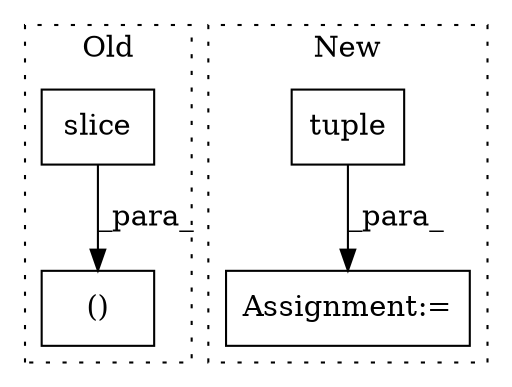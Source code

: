 digraph G {
subgraph cluster0 {
1 [label="slice" a="32" s="1179,1189" l="6,1" shape="box"];
4 [label="()" a="106" s="1155" l="35" shape="box"];
label = "Old";
style="dotted";
}
subgraph cluster1 {
2 [label="tuple" a="32" s="1195,1220" l="6,1" shape="box"];
3 [label="Assignment:=" a="7" s="1164" l="1" shape="box"];
label = "New";
style="dotted";
}
1 -> 4 [label="_para_"];
2 -> 3 [label="_para_"];
}